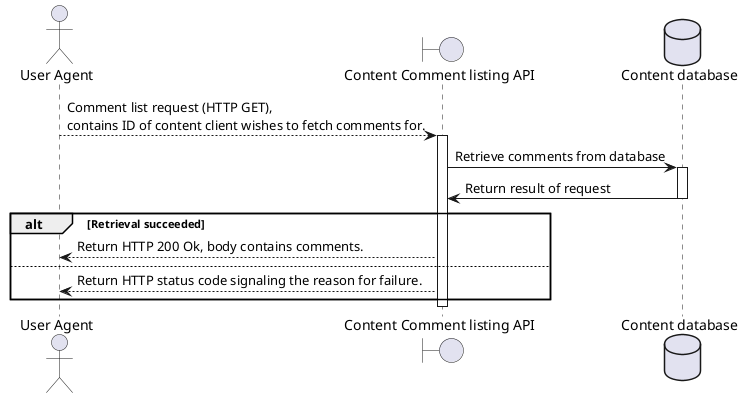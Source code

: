 @startuml

actor "User Agent" as user_agent
boundary "Content Comment listing API" as api_list_comments
database "Content database" as db_content

user_agent --> api_list_comments : Comment list request (HTTP GET),\ncontains ID of content client wishes to fetch comments for.
activate api_list_comments

api_list_comments -> db_content : Retrieve comments from database
activate db_content

api_list_comments <- db_content : Return result of request
deactivate db_content

alt Retrieval succeeded
    user_agent <-- api_list_comments: Return HTTP 200 Ok, body contains comments.
else 
    user_agent <-- api_list_comments: Return HTTP status code signaling the reason for failure.
end

deactivate api_list_comments

@enduml
